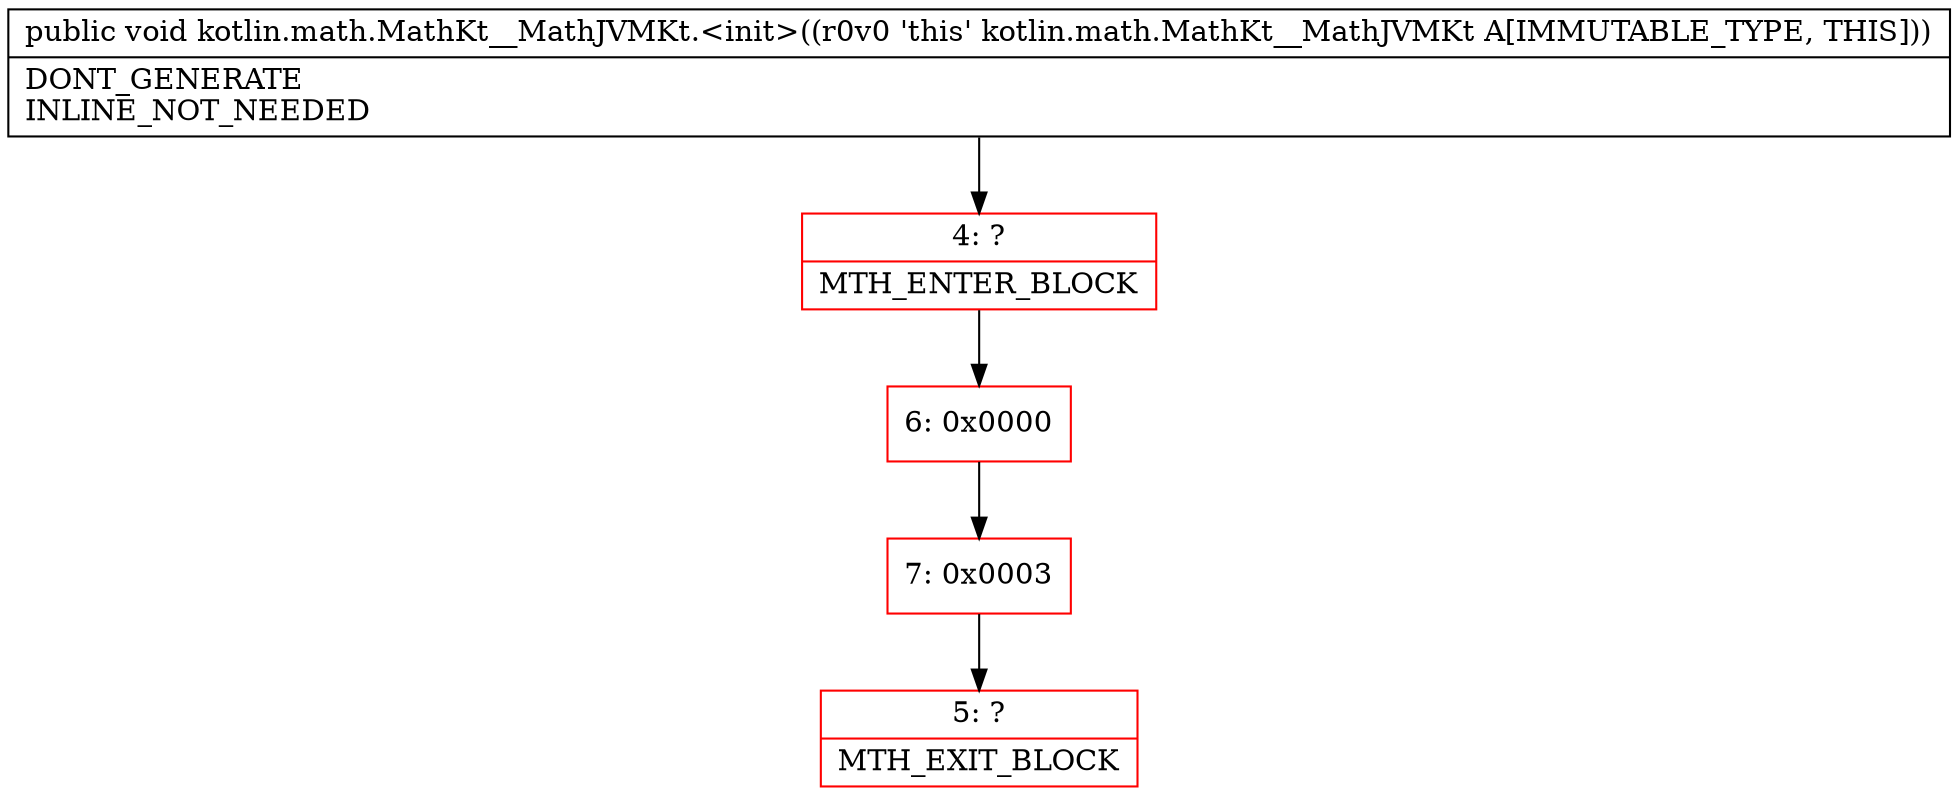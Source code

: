 digraph "CFG forkotlin.math.MathKt__MathJVMKt.\<init\>()V" {
subgraph cluster_Region_1755719892 {
label = "R(0)";
node [shape=record,color=blue];
}
Node_4 [shape=record,color=red,label="{4\:\ ?|MTH_ENTER_BLOCK\l}"];
Node_6 [shape=record,color=red,label="{6\:\ 0x0000}"];
Node_7 [shape=record,color=red,label="{7\:\ 0x0003}"];
Node_5 [shape=record,color=red,label="{5\:\ ?|MTH_EXIT_BLOCK\l}"];
MethodNode[shape=record,label="{public void kotlin.math.MathKt__MathJVMKt.\<init\>((r0v0 'this' kotlin.math.MathKt__MathJVMKt A[IMMUTABLE_TYPE, THIS]))  | DONT_GENERATE\lINLINE_NOT_NEEDED\l}"];
MethodNode -> Node_4;Node_4 -> Node_6;
Node_6 -> Node_7;
Node_7 -> Node_5;
}

